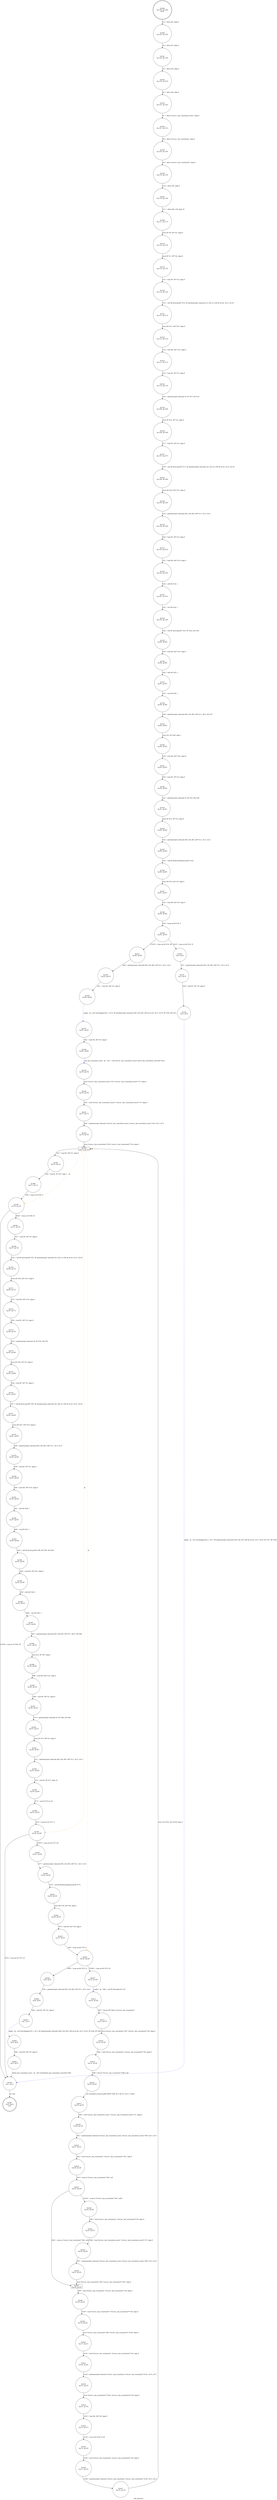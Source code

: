 digraph add_sequence {
label="add_sequence"
1497 [label="N1497\n(rp:0, ep:0)\nexit", shape="doublecircle"]
1498 [label="N1498\n(rp:126, ep:126)\nentry", shape="doublecircle"]
1498 -> 1500 [label="%3 = alloca i8*, align 8"]
1500 [label="N1500\n(rp:125, ep:125)", shape="circle"]
1500 -> 1501 [label="%4 = alloca i8*, align 8"]
1501 [label="N1501\n(rp:124, ep:124)", shape="circle"]
1501 -> 1502 [label="%5 = alloca i64, align 8"]
1502 [label="N1502\n(rp:123, ep:123)", shape="circle"]
1502 -> 1503 [label="%6 = alloca i64, align 8"]
1503 [label="N1503\n(rp:122, ep:122)", shape="circle"]
1503 -> 1504 [label="%7 = alloca %struct._key_translation_entry*, align 8"]
1504 [label="N1504\n(rp:121, ep:121)", shape="circle"]
1504 -> 1505 [label="%8 = alloca %struct._key_translation*, align 8"]
1505 [label="N1505\n(rp:120, ep:120)", shape="circle"]
1505 -> 1506 [label="%9 = alloca %struct._key_translation**, align 8"]
1506 [label="N1506\n(rp:119, ep:119)", shape="circle"]
1506 -> 1507 [label="%10 = alloca i64, align 8"]
1507 [label="N1507\n(rp:118, ep:118)", shape="circle"]
1507 -> 1508 [label="%11 = alloca [80 x i8], align 16"]
1508 [label="N1508\n(rp:117, ep:117)", shape="circle"]
1508 -> 1510 [label="store i8* %0, i8** %3, align 8"]
1510 [label="N1510\n(rp:116, ep:116)", shape="circle"]
1510 -> 1519 [label="store i8* %1, i8** %4, align 8"]
1519 [label="N1519\n(rp:115, ep:115)", shape="circle"]
1519 -> 1520 [label="%12 = load i8*, i8** %3, align 8"]
1520 [label="N1520\n(rp:114, ep:114)", shape="circle"]
1520 -> 1521 [label="%13 = call i64 @strspn(i8* %12, i8* getelementptr inbounds ([3 x i8], [3 x i8]* @.str.42, i32 0, i32 0))"]
1521 [label="N1521\n(rp:113, ep:113)", shape="circle"]
1521 -> 1522 [label="store i64 %13, i64* %10, align 8"]
1522 [label="N1522\n(rp:112, ep:112)", shape="circle"]
1522 -> 1523 [label="%14 = load i64, i64* %10, align 8"]
1523 [label="N1523\n(rp:111, ep:111)", shape="circle"]
1523 -> 1524 [label="%15 = load i8*, i8** %3, align 8"]
1524 [label="N1524\n(rp:110, ep:110)", shape="circle"]
1524 -> 1525 [label="%16 = getelementptr inbounds i8, i8* %15, i64 %14"]
1525 [label="N1525\n(rp:109, ep:109)", shape="circle"]
1525 -> 1526 [label="store i8* %16, i8** %3, align 8"]
1526 [label="N1526\n(rp:108, ep:108)", shape="circle"]
1526 -> 1527 [label="%17 = load i8*, i8** %3, align 8"]
1527 [label="N1527\n(rp:107, ep:107)", shape="circle"]
1527 -> 1528 [label="%18 = call i64 @strcspn(i8* %17, i8* getelementptr inbounds ([4 x i8], [4 x i8]* @.str.43, i32 0, i32 0))"]
1528 [label="N1528\n(rp:106, ep:106)", shape="circle"]
1528 -> 1529 [label="store i64 %18, i64* %10, align 8"]
1529 [label="N1529\n(rp:105, ep:105)", shape="circle"]
1529 -> 1530 [label="%19 = getelementptr inbounds [80 x i8], [80 x i8]* %11, i32 0, i32 0"]
1530 [label="N1530\n(rp:104, ep:104)", shape="circle"]
1530 -> 1531 [label="%20 = load i8*, i8** %3, align 8"]
1531 [label="N1531\n(rp:103, ep:103)", shape="circle"]
1531 -> 1532 [label="%21 = load i64, i64* %10, align 8"]
1532 [label="N1532\n(rp:102, ep:102)", shape="circle"]
1532 -> 1533 [label="%22 = add i64 %21, 1"]
1533 [label="N1533\n(rp:101, ep:101)", shape="circle"]
1533 -> 1534 [label="%23 = sub i64 %22, 1"]
1534 [label="N1534\n(rp:100, ep:100)", shape="circle"]
1534 -> 1535 [label="%24 = call i8* @strncpy(i8* %19, i8* %20, i64 %23)"]
1535 [label="N1535\n(rp:99, ep:99)", shape="circle"]
1535 -> 1536 [label="%25 = load i64, i64* %10, align 8"]
1536 [label="N1536\n(rp:98, ep:98)", shape="circle"]
1536 -> 1537 [label="%26 = add i64 %25, 1"]
1537 [label="N1537\n(rp:97, ep:97)", shape="circle"]
1537 -> 1538 [label="%27 = sub i64 %26, 1"]
1538 [label="N1538\n(rp:96, ep:96)", shape="circle"]
1538 -> 1539 [label="%28 = getelementptr inbounds [80 x i8], [80 x i8]* %11, i64 0, i64 %27"]
1539 [label="N1539\n(rp:95, ep:95)", shape="circle"]
1539 -> 1540 [label="store i8 0, i8* %28, align 1"]
1540 [label="N1540\n(rp:94, ep:94)", shape="circle"]
1540 -> 1541 [label="%29 = load i64, i64* %10, align 8"]
1541 [label="N1541\n(rp:93, ep:93)", shape="circle"]
1541 -> 1542 [label="%30 = load i8*, i8** %3, align 8"]
1542 [label="N1542\n(rp:92, ep:92)", shape="circle"]
1542 -> 1543 [label="%31 = getelementptr inbounds i8, i8* %30, i64 %29"]
1543 [label="N1543\n(rp:91, ep:91)", shape="circle"]
1543 -> 1544 [label="store i8* %31, i8** %3, align 8"]
1544 [label="N1544\n(rp:90, ep:90)", shape="circle"]
1544 -> 1545 [label="%32 = getelementptr inbounds [80 x i8], [80 x i8]* %11, i32 0, i32 0"]
1545 [label="N1545\n(rp:89, ep:89)", shape="circle"]
1545 -> 1546 [label="%33 = call i64 @XStringToKeysym(i8* %32)"]
1546 [label="N1546\n(rp:88, ep:88)", shape="circle"]
1546 -> 1547 [label="store i64 %33, i64* %5, align 8"]
1547 [label="N1547\n(rp:87, ep:87)", shape="circle"]
1547 -> 1548 [label="%34 = load i64, i64* %5, align 8"]
1548 [label="N1548\n(rp:86, ep:86)", shape="circle"]
1548 -> 1549 [label="%35 = icmp eq i64 %34, 0"]
1549 [label="N1549\n(rp:85, ep:85)", shape="circle"]
1549 -> 1640 [label="[%35 = icmp eq i64 %34, 0]"]
1549 -> 1641 [label="[!(%35 = icmp eq i64 %34, 0)]"]
1551 [label="N1551\n(rp:3, ep:3)", shape="circle"]
1551 -> 1552 [label="%38 = load i8*, i8** %4, align 8"]
1552 [label="N1552\n(rp:2, ep:2)", shape="circle"]
1552 -> 1639 [label="logger --@-- call void @logger(i32 1, i32 3, i8* getelementptr inbounds ([54 x i8], [54 x i8]* @.str.44, i32 0, i32 0), i8* %37, i8* %38)", style="dashed", color="blue"]
1555 [label="N1555\n(rp:83, ep:83)", shape="circle"]
1555 -> 1556 [label="%41 = load i64, i64* %5, align 8"]
1556 [label="N1556\n(rp:82, ep:82)", shape="circle"]
1556 -> 1557 [label="logger --@-- call void @logger(i32 1, i32 0, i8* getelementptr inbounds ([56 x i8], [56 x i8]* @.str.45, i32 0, i32 0), i8* %40, i64 %41)", style="dashed", color="blue"]
1557 [label="N1557\n(rp:81, ep:81)", shape="circle"]
1557 -> 1558 [label="%42 = load i64, i64* %5, align 8"]
1558 [label="N1558\n(rp:80, ep:80)", shape="circle"]
1558 -> 1559 [label="new_key_translation_entry --@-- %43 = call %struct._key_translation_entry* @new_key_translation_entry(i64 %42)", style="dashed", color="blue"]
1559 [label="N1559\n(rp:79, ep:79)", shape="circle"]
1559 -> 1560 [label="store %struct._key_translation_entry* %43, %struct._key_translation_entry** %7, align 8"]
1560 [label="N1560\n(rp:78, ep:78)", shape="circle"]
1560 -> 1561 [label="%44 = load %struct._key_translation_entry*, %struct._key_translation_entry** %7, align 8"]
1561 [label="N1561\n(rp:77, ep:77)", shape="circle"]
1561 -> 1562 [label="%45 = getelementptr inbounds %struct._key_translation_entry, %struct._key_translation_entry* %44, i32 0, i32 0"]
1562 [label="N1562\n(rp:76, ep:76)", shape="circle"]
1562 -> 1564 [label="store %struct._key_translation** %45, %struct._key_translation*** %9, align 8"]
1564 [label="N1564\n(rp:75, ep:13)", shape="box"]
1564 -> 1565 [label="%47 = load i8*, i8** %3, align 8"]
1564 -> 1564 [label="@", style="dashed", color="orange"]
1564 -> 1604 [label="@", style="dashed", color="orange"]
1564 -> 1597 [label="@", style="dashed", color="orange"]
1564 -> 1567 [label="@", style="dashed", color="orange"]
1565 [label="N1565\n(rp:74, ep:12)", shape="circle"]
1565 -> 1566 [label="%48 = load i8, i8* %47, align 1"]
1566 [label="N1566\n(rp:73, ep:11)", shape="circle"]
1566 -> 1567 [label="%49 = icmp ne i8 %48, 0"]
1567 [label="N1567\n(rp:72, ep:10)", shape="circle"]
1567 -> 1642 [label="[%49 = icmp ne i8 %48, 0]"]
1567 -> 1639 [label="[!(%49 = icmp ne i8 %48, 0)]"]
1569 [label="N1569\n(rp:70, ep:74)", shape="circle"]
1569 -> 1570 [label="%52 = call i64 @strspn(i8* %51, i8* getelementptr inbounds ([3 x i8], [3 x i8]* @.str.42, i32 0, i32 0))"]
1570 [label="N1570\n(rp:69, ep:73)", shape="circle"]
1570 -> 1571 [label="store i64 %52, i64* %10, align 8"]
1571 [label="N1571\n(rp:68, ep:72)", shape="circle"]
1571 -> 1572 [label="%53 = load i64, i64* %10, align 8"]
1572 [label="N1572\n(rp:67, ep:71)", shape="circle"]
1572 -> 1573 [label="%54 = load i8*, i8** %3, align 8"]
1573 [label="N1573\n(rp:66, ep:70)", shape="circle"]
1573 -> 1574 [label="%55 = getelementptr inbounds i8, i8* %54, i64 %53"]
1574 [label="N1574\n(rp:65, ep:69)", shape="circle"]
1574 -> 1575 [label="store i8* %55, i8** %3, align 8"]
1575 [label="N1575\n(rp:64, ep:68)", shape="circle"]
1575 -> 1576 [label="%56 = load i8*, i8** %3, align 8"]
1576 [label="N1576\n(rp:63, ep:67)", shape="circle"]
1576 -> 1577 [label="%57 = call i64 @strcspn(i8* %56, i8* getelementptr inbounds ([4 x i8], [4 x i8]* @.str.43, i32 0, i32 0))"]
1577 [label="N1577\n(rp:62, ep:66)", shape="circle"]
1577 -> 1578 [label="store i64 %57, i64* %10, align 8"]
1578 [label="N1578\n(rp:61, ep:65)", shape="circle"]
1578 -> 1579 [label="%58 = getelementptr inbounds [80 x i8], [80 x i8]* %11, i32 0, i32 0"]
1579 [label="N1579\n(rp:60, ep:64)", shape="circle"]
1579 -> 1580 [label="%59 = load i8*, i8** %3, align 8"]
1580 [label="N1580\n(rp:59, ep:63)", shape="circle"]
1580 -> 1581 [label="%60 = load i64, i64* %10, align 8"]
1581 [label="N1581\n(rp:58, ep:62)", shape="circle"]
1581 -> 1582 [label="%61 = add i64 %60, 1"]
1582 [label="N1582\n(rp:57, ep:61)", shape="circle"]
1582 -> 1583 [label="%62 = sub i64 %61, 1"]
1583 [label="N1583\n(rp:56, ep:60)", shape="circle"]
1583 -> 1584 [label="%63 = call i8* @strncpy(i8* %58, i8* %59, i64 %62)"]
1584 [label="N1584\n(rp:55, ep:59)", shape="circle"]
1584 -> 1585 [label="%64 = load i64, i64* %10, align 8"]
1585 [label="N1585\n(rp:54, ep:58)", shape="circle"]
1585 -> 1586 [label="%65 = add i64 %64, 1"]
1586 [label="N1586\n(rp:53, ep:57)", shape="circle"]
1586 -> 1587 [label="%66 = sub i64 %65, 1"]
1587 [label="N1587\n(rp:52, ep:56)", shape="circle"]
1587 -> 1588 [label="%67 = getelementptr inbounds [80 x i8], [80 x i8]* %11, i64 0, i64 %66"]
1588 [label="N1588\n(rp:51, ep:55)", shape="circle"]
1588 -> 1589 [label="store i8 0, i8* %67, align 1"]
1589 [label="N1589\n(rp:50, ep:54)", shape="circle"]
1589 -> 1590 [label="%68 = load i64, i64* %10, align 8"]
1590 [label="N1590\n(rp:49, ep:53)", shape="circle"]
1590 -> 1591 [label="%69 = load i8*, i8** %3, align 8"]
1591 [label="N1591\n(rp:48, ep:52)", shape="circle"]
1591 -> 1592 [label="%70 = getelementptr inbounds i8, i8* %69, i64 %68"]
1592 [label="N1592\n(rp:47, ep:51)", shape="circle"]
1592 -> 1593 [label="store i8* %70, i8** %3, align 8"]
1593 [label="N1593\n(rp:46, ep:50)", shape="circle"]
1593 -> 1594 [label="%71 = getelementptr inbounds [80 x i8], [80 x i8]* %11, i32 0, i32 0"]
1594 [label="N1594\n(rp:45, ep:49)", shape="circle"]
1594 -> 1595 [label="%72 = load i8, i8* %71, align 16"]
1595 [label="N1595\n(rp:44, ep:48)", shape="circle"]
1595 -> 1596 [label="%73 = sext i8 %72 to i32"]
1596 [label="N1596\n(rp:43, ep:47)", shape="circle"]
1596 -> 1597 [label="%74 = icmp eq i32 %73, 0"]
1597 [label="N1597\n(rp:42, ep:46)", shape="circle"]
1597 -> 1645 [label="[!(%74 = icmp eq i32 %73, 0)]"]
1597 -> 1639 [label="[%74 = icmp eq i32 %73, 0]"]
1600 [label="N1600\n(rp:40, ep:44)", shape="circle"]
1600 -> 1601 [label="%78 = call i64 @XStringToKeysym(i8* %77)"]
1601 [label="N1601\n(rp:39, ep:43)", shape="circle"]
1601 -> 1602 [label="store i64 %78, i64* %6, align 8"]
1602 [label="N1602\n(rp:38, ep:42)", shape="circle"]
1602 -> 1603 [label="%79 = load i64, i64* %6, align 8"]
1603 [label="N1603\n(rp:37, ep:41)", shape="circle"]
1603 -> 1604 [label="%80 = icmp eq i64 %79, 0"]
1604 [label="N1604\n(rp:36, ep:40)", shape="circle"]
1604 -> 1646 [label="[%80 = icmp eq i64 %79, 0]"]
1604 -> 1647 [label="[!(%80 = icmp eq i64 %79, 0)]"]
1606 [label="N1606\n(rp:8, ep:8)", shape="circle"]
1606 -> 1607 [label="%83 = load i8*, i8** %4, align 8"]
1607 [label="N1607\n(rp:7, ep:7)", shape="circle"]
1607 -> 1608 [label="logger --@-- call void @logger(i32 1, i32 3, i8* getelementptr inbounds ([64 x i8], [64 x i8]* @.str.46, i32 0, i32 0), i8* %82, i8* %83)", style="dashed", color="blue"]
1608 [label="N1608\n(rp:6, ep:6)", shape="circle"]
1608 -> 1609 [label="%84 = load i64, i64* %5, align 8"]
1609 [label="N1609\n(rp:5, ep:5)", shape="circle"]
1609 -> 1639 [label="delete_key_translation_entry --@-- call void @delete_key_translation_entry(i64 %84)", style="dashed", color="blue"]
1612 [label="N1612\n(rp:34, ep:38)", shape="circle"]
1612 -> 1613 [label="%87 = bitcast i8* %86 to %struct._key_translation*"]
1613 [label="N1613\n(rp:33, ep:37)", shape="circle"]
1613 -> 1614 [label="store %struct._key_translation* %87, %struct._key_translation** %8, align 8"]
1614 [label="N1614\n(rp:32, ep:36)", shape="circle"]
1614 -> 1615 [label="%88 = load %struct._key_translation*, %struct._key_translation** %8, align 8"]
1615 [label="N1615\n(rp:31, ep:35)", shape="circle"]
1615 -> 1616 [label="%89 = bitcast %struct._key_translation* %88 to i8*"]
1616 [label="N1616\n(rp:30, ep:34)", shape="circle"]
1616 -> 1617 [label="call void @llvm.memset.p0i8.i64(i8* %89, i8 0, i64 16, i32 8, i1 false)"]
1617 [label="N1617\n(rp:29, ep:33)", shape="circle"]
1617 -> 1618 [label="%90 = load %struct._key_translation_entry*, %struct._key_translation_entry** %7, align 8"]
1618 [label="N1618\n(rp:28, ep:32)", shape="circle"]
1618 -> 1619 [label="%91 = getelementptr inbounds %struct._key_translation_entry, %struct._key_translation_entry* %90, i32 0, i32 0"]
1619 [label="N1619\n(rp:27, ep:31)", shape="circle"]
1619 -> 1620 [label="%92 = load %struct._key_translation*, %struct._key_translation** %91, align 8"]
1620 [label="N1620\n(rp:26, ep:30)", shape="circle"]
1620 -> 1621 [label="%93 = icmp ne %struct._key_translation* %92, null"]
1621 [label="N1621\n(rp:25, ep:29)", shape="circle"]
1621 -> 1649 [label="[!(%93 = icmp ne %struct._key_translation* %92, null)]"]
1621 -> 1627 [label="[%93 = icmp ne %struct._key_translation* %92, null]"]
1623 [label="N1623\n(rp:23, ep:27)", shape="circle"]
1623 -> 1624 [label="%96 = load %struct._key_translation_entry*, %struct._key_translation_entry** %7, align 8"]
1624 [label="N1624\n(rp:22, ep:26)", shape="circle"]
1624 -> 1625 [label="%97 = getelementptr inbounds %struct._key_translation_entry, %struct._key_translation_entry* %96, i32 0, i32 0"]
1625 [label="N1625\n(rp:21, ep:25)", shape="circle"]
1625 -> 1627 [label="store %struct._key_translation* %95, %struct._key_translation** %97, align 8"]
1627 [label="N1627\n(rp:20, ep:24)", shape="box"]
1627 -> 1628 [label="%99 = load %struct._key_translation*, %struct._key_translation** %8, align 8"]
1628 [label="N1628\n(rp:19, ep:23)", shape="circle"]
1628 -> 1629 [label="%100 = load %struct._key_translation**, %struct._key_translation*** %9, align 8"]
1629 [label="N1629\n(rp:18, ep:22)", shape="circle"]
1629 -> 1630 [label="store %struct._key_translation* %99, %struct._key_translation** %100, align 8"]
1630 [label="N1630\n(rp:17, ep:21)", shape="circle"]
1630 -> 1631 [label="%101 = load %struct._key_translation*, %struct._key_translation** %8, align 8"]
1631 [label="N1631\n(rp:16, ep:20)", shape="circle"]
1631 -> 1632 [label="%102 = getelementptr inbounds %struct._key_translation, %struct._key_translation* %101, i32 0, i32 3"]
1632 [label="N1632\n(rp:15, ep:19)", shape="circle"]
1632 -> 1633 [label="store %struct._key_translation** %102, %struct._key_translation*** %9, align 8"]
1633 [label="N1633\n(rp:14, ep:18)", shape="circle"]
1633 -> 1634 [label="%103 = load i64, i64* %6, align 8"]
1634 [label="N1634\n(rp:13, ep:17)", shape="circle"]
1634 -> 1635 [label="%104 = trunc i64 %103 to i32"]
1635 [label="N1635\n(rp:12, ep:16)", shape="circle"]
1635 -> 1636 [label="%105 = load %struct._key_translation*, %struct._key_translation** %8, align 8"]
1636 [label="N1636\n(rp:11, ep:15)", shape="circle"]
1636 -> 1637 [label="%106 = getelementptr inbounds %struct._key_translation, %struct._key_translation* %105, i32 0, i32 2"]
1637 [label="N1637\n(rp:10, ep:14)", shape="circle"]
1637 -> 1564 [label="store i32 %104, i32* %106, align 4"]
1639 [label="N1639\n(rp:1, ep:1)", shape="circle"]
1639 -> 1497 [label="ret void"]
1640 [label="N1640\n(rp:4, ep:4)", shape="circle"]
1640 -> 1551 [label="%37 = getelementptr inbounds [80 x i8], [80 x i8]* %11, i32 0, i32 0"]
1641 [label="N1641\n(rp:84, ep:84)", shape="circle"]
1641 -> 1555 [label="%40 = getelementptr inbounds [80 x i8], [80 x i8]* %11, i32 0, i32 0"]
1642 [label="N1642\n(rp:71, ep:75)", shape="circle"]
1642 -> 1569 [label="%51 = load i8*, i8** %3, align 8"]
1645 [label="N1645\n(rp:41, ep:45)", shape="circle"]
1645 -> 1600 [label="%77 = getelementptr inbounds [80 x i8], [80 x i8]* %11, i32 0, i32 0"]
1646 [label="N1646\n(rp:9, ep:9)", shape="circle"]
1646 -> 1606 [label="%82 = getelementptr inbounds [80 x i8], [80 x i8]* %11, i32 0, i32 0"]
1647 [label="N1647\n(rp:35, ep:39)", shape="circle"]
1647 -> 1612 [label="xmalloc --@-- %86 = call i8* @xmalloc(i32 16)", style="dashed", color="blue"]
1649 [label="N1649\n(rp:24, ep:28)", shape="circle"]
1649 -> 1623 [label="%95 = load %struct._key_translation*, %struct._key_translation** %8, align 8"]
}
